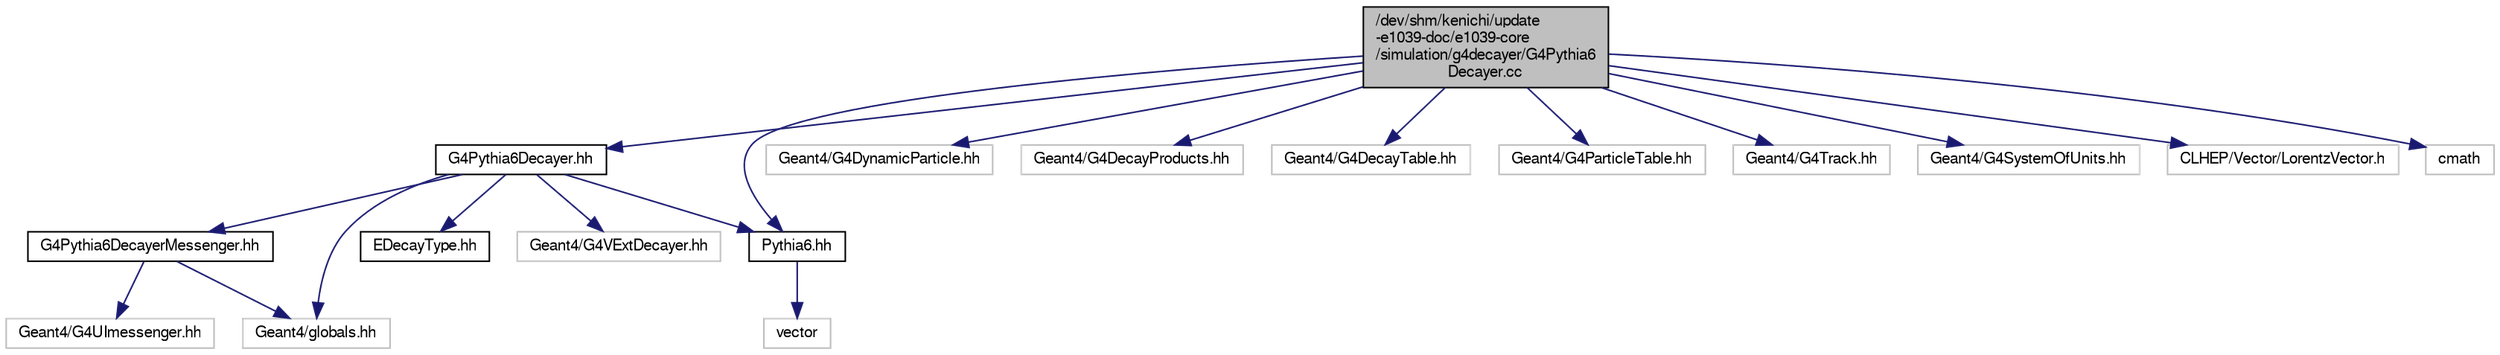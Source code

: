 digraph "/dev/shm/kenichi/update-e1039-doc/e1039-core/simulation/g4decayer/G4Pythia6Decayer.cc"
{
  bgcolor="transparent";
  edge [fontname="FreeSans",fontsize="10",labelfontname="FreeSans",labelfontsize="10"];
  node [fontname="FreeSans",fontsize="10",shape=record];
  Node1 [label="/dev/shm/kenichi/update\l-e1039-doc/e1039-core\l/simulation/g4decayer/G4Pythia6\lDecayer.cc",height=0.2,width=0.4,color="black", fillcolor="grey75", style="filled" fontcolor="black"];
  Node1 -> Node2 [color="midnightblue",fontsize="10",style="solid",fontname="FreeSans"];
  Node2 [label="G4Pythia6Decayer.hh",height=0.2,width=0.4,color="black",URL="$d7/dfd/G4Pythia6Decayer_8hh.html"];
  Node2 -> Node3 [color="midnightblue",fontsize="10",style="solid",fontname="FreeSans"];
  Node3 [label="G4Pythia6DecayerMessenger.hh",height=0.2,width=0.4,color="black",URL="$d4/d61/G4Pythia6DecayerMessenger_8hh.html"];
  Node3 -> Node4 [color="midnightblue",fontsize="10",style="solid",fontname="FreeSans"];
  Node4 [label="Geant4/G4UImessenger.hh",height=0.2,width=0.4,color="grey75"];
  Node3 -> Node5 [color="midnightblue",fontsize="10",style="solid",fontname="FreeSans"];
  Node5 [label="Geant4/globals.hh",height=0.2,width=0.4,color="grey75"];
  Node2 -> Node6 [color="midnightblue",fontsize="10",style="solid",fontname="FreeSans"];
  Node6 [label="Pythia6.hh",height=0.2,width=0.4,color="black",URL="$d3/d86/Pythia6_8hh.html"];
  Node6 -> Node7 [color="midnightblue",fontsize="10",style="solid",fontname="FreeSans"];
  Node7 [label="vector",height=0.2,width=0.4,color="grey75"];
  Node2 -> Node8 [color="midnightblue",fontsize="10",style="solid",fontname="FreeSans"];
  Node8 [label="EDecayType.hh",height=0.2,width=0.4,color="black",URL="$d9/d5f/EDecayType_8hh.html"];
  Node2 -> Node9 [color="midnightblue",fontsize="10",style="solid",fontname="FreeSans"];
  Node9 [label="Geant4/G4VExtDecayer.hh",height=0.2,width=0.4,color="grey75"];
  Node2 -> Node5 [color="midnightblue",fontsize="10",style="solid",fontname="FreeSans"];
  Node1 -> Node6 [color="midnightblue",fontsize="10",style="solid",fontname="FreeSans"];
  Node1 -> Node10 [color="midnightblue",fontsize="10",style="solid",fontname="FreeSans"];
  Node10 [label="Geant4/G4DynamicParticle.hh",height=0.2,width=0.4,color="grey75"];
  Node1 -> Node11 [color="midnightblue",fontsize="10",style="solid",fontname="FreeSans"];
  Node11 [label="Geant4/G4DecayProducts.hh",height=0.2,width=0.4,color="grey75"];
  Node1 -> Node12 [color="midnightblue",fontsize="10",style="solid",fontname="FreeSans"];
  Node12 [label="Geant4/G4DecayTable.hh",height=0.2,width=0.4,color="grey75"];
  Node1 -> Node13 [color="midnightblue",fontsize="10",style="solid",fontname="FreeSans"];
  Node13 [label="Geant4/G4ParticleTable.hh",height=0.2,width=0.4,color="grey75"];
  Node1 -> Node14 [color="midnightblue",fontsize="10",style="solid",fontname="FreeSans"];
  Node14 [label="Geant4/G4Track.hh",height=0.2,width=0.4,color="grey75"];
  Node1 -> Node15 [color="midnightblue",fontsize="10",style="solid",fontname="FreeSans"];
  Node15 [label="Geant4/G4SystemOfUnits.hh",height=0.2,width=0.4,color="grey75"];
  Node1 -> Node16 [color="midnightblue",fontsize="10",style="solid",fontname="FreeSans"];
  Node16 [label="CLHEP/Vector/LorentzVector.h",height=0.2,width=0.4,color="grey75"];
  Node1 -> Node17 [color="midnightblue",fontsize="10",style="solid",fontname="FreeSans"];
  Node17 [label="cmath",height=0.2,width=0.4,color="grey75"];
}
